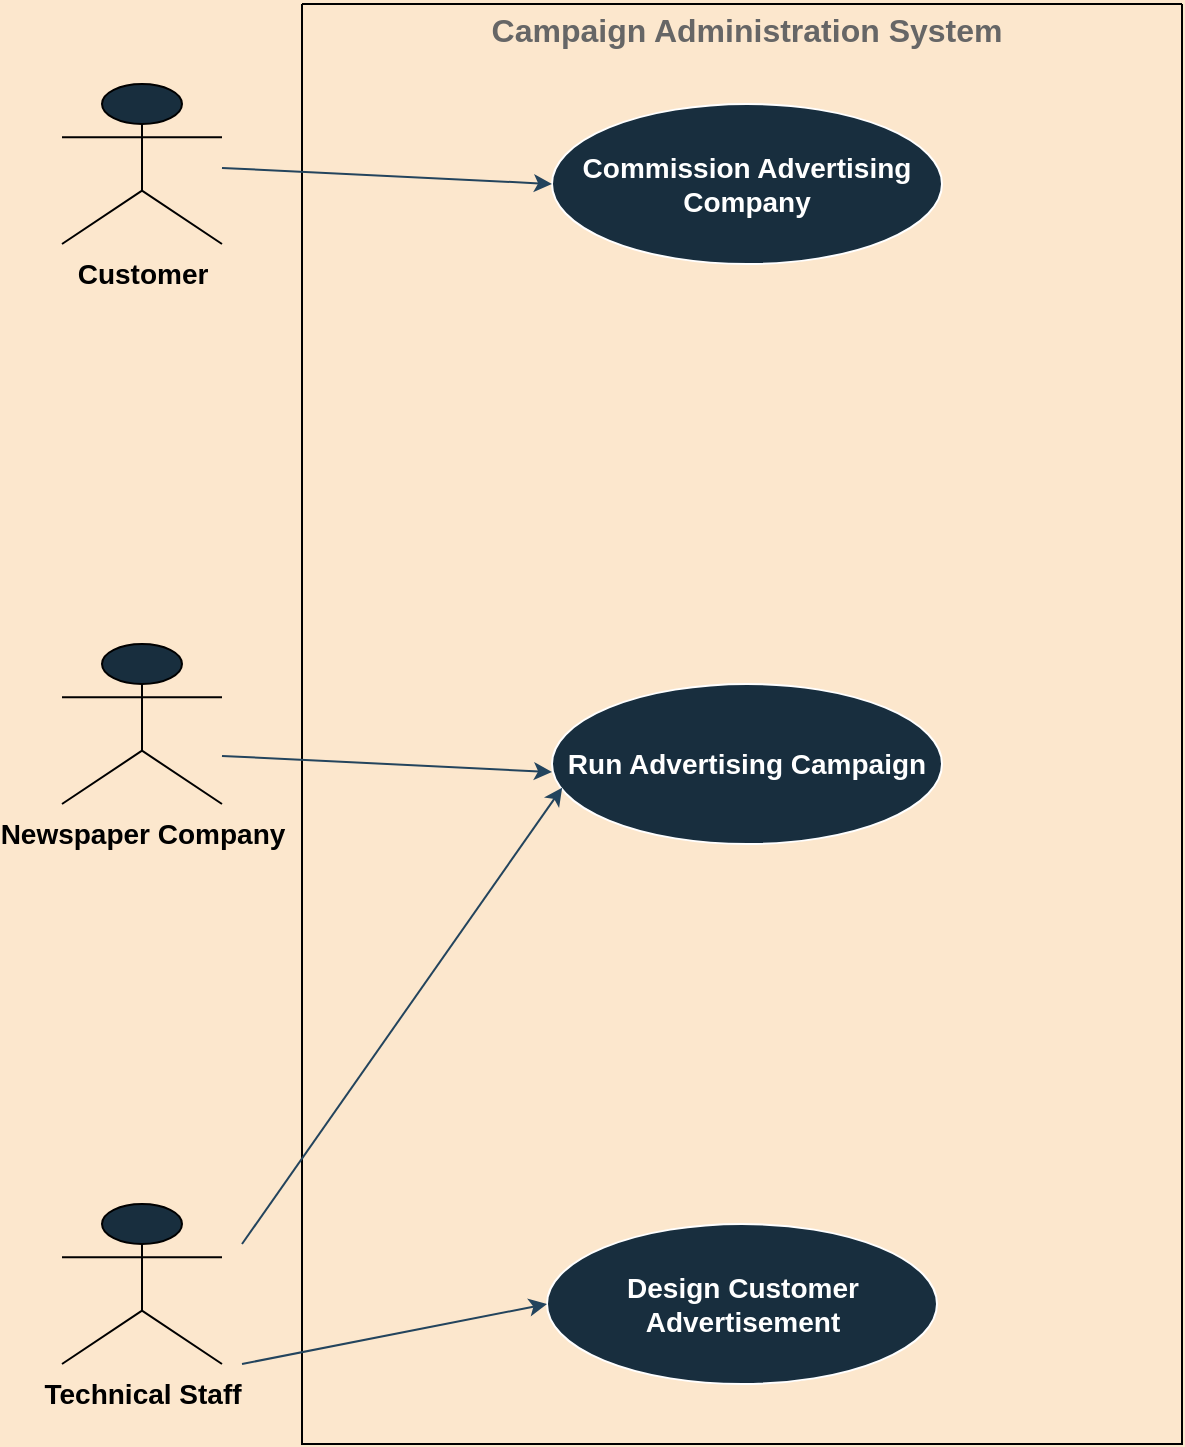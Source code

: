 <mxfile version="20.4.1" type="device"><diagram id="Jk5crHope7DdcI317S4J" name="Page-1"><mxGraphModel dx="1038" dy="489" grid="1" gridSize="10" guides="1" tooltips="1" connect="1" arrows="1" fold="1" page="1" pageScale="1" pageWidth="850" pageHeight="1100" background="#FCE7CD" math="0" shadow="0"><root><mxCell id="0"/><mxCell id="1" parent="0"/><mxCell id="vuNBf7Ug2iaC0xwd1dQJ-1" value="" style="swimlane;startSize=0;fillColor=#182E3E;strokeColor=#000000;fontColor=#FFFFFF;" parent="1" vertex="1"><mxGeometry x="240" y="40" width="440" height="720" as="geometry"/></mxCell><mxCell id="vuNBf7Ug2iaC0xwd1dQJ-5" value="&lt;b&gt;&lt;font style=&quot;font-size: 14px;&quot;&gt;Commission Advertising Company&lt;/font&gt;&lt;/b&gt;" style="ellipse;whiteSpace=wrap;html=1;fillColor=#182E3E;strokeColor=#FFFFFF;fontColor=#FFFFFF;" parent="vuNBf7Ug2iaC0xwd1dQJ-1" vertex="1"><mxGeometry x="125" y="50" width="195" height="80" as="geometry"/></mxCell><mxCell id="vuNBf7Ug2iaC0xwd1dQJ-6" value="&lt;b&gt;&lt;font style=&quot;font-size: 14px;&quot;&gt;Design Customer Advertisement&lt;/font&gt;&lt;/b&gt;" style="ellipse;whiteSpace=wrap;html=1;fillColor=#182E3E;strokeColor=#FFFFFF;fontColor=#FFFFFF;" parent="vuNBf7Ug2iaC0xwd1dQJ-1" vertex="1"><mxGeometry x="122.5" y="610" width="195" height="80" as="geometry"/></mxCell><mxCell id="vuNBf7Ug2iaC0xwd1dQJ-7" value="&lt;b&gt;&lt;font style=&quot;font-size: 14px;&quot;&gt;Run Advertising Campaign&lt;/font&gt;&lt;/b&gt;" style="ellipse;whiteSpace=wrap;html=1;fillColor=#182E3E;strokeColor=#FFFFFF;fontColor=#FFFFFF;" parent="vuNBf7Ug2iaC0xwd1dQJ-1" vertex="1"><mxGeometry x="125" y="340" width="195" height="80" as="geometry"/></mxCell><mxCell id="vuNBf7Ug2iaC0xwd1dQJ-10" value="" style="endArrow=classic;html=1;rounded=0;strokeColor=#23445D;fontSize=16;fontColor=#666666;entryX=0;entryY=0.5;entryDx=0;entryDy=0;" parent="vuNBf7Ug2iaC0xwd1dQJ-1" edge="1"><mxGeometry width="50" height="50" relative="1" as="geometry"><mxPoint x="-40" y="375.971" as="sourcePoint"/><mxPoint x="125" y="384.02" as="targetPoint"/></mxGeometry></mxCell><mxCell id="vuNBf7Ug2iaC0xwd1dQJ-2" value="&lt;b&gt;&lt;font style=&quot;font-size: 14px;&quot; color=&quot;#000000&quot;&gt;Customer&lt;/font&gt;&lt;/b&gt;" style="shape=umlActor;verticalLabelPosition=bottom;verticalAlign=top;html=1;outlineConnect=0;fillColor=#182E3E;strokeColor=#000000;fontColor=#FFFFFF;" parent="1" vertex="1"><mxGeometry x="120" y="80" width="80" height="80" as="geometry"/></mxCell><mxCell id="vuNBf7Ug2iaC0xwd1dQJ-3" value="&lt;font size=&quot;1&quot; color=&quot;#000000&quot;&gt;&lt;b style=&quot;font-size: 14px;&quot;&gt;Technical Staff&lt;/b&gt;&lt;/font&gt;" style="shape=umlActor;verticalLabelPosition=bottom;verticalAlign=top;html=1;outlineConnect=0;fillColor=#182E3E;strokeColor=#000000;fontColor=#FFFFFF;" parent="1" vertex="1"><mxGeometry x="120" y="640" width="80" height="80" as="geometry"/></mxCell><mxCell id="vuNBf7Ug2iaC0xwd1dQJ-4" value="&lt;b&gt;&lt;font color=&quot;#000000&quot; style=&quot;font-size: 14px;&quot;&gt;Newspaper Company&lt;/font&gt;&lt;/b&gt;" style="shape=umlActor;verticalLabelPosition=bottom;verticalAlign=top;html=1;outlineConnect=0;fillColor=#182E3E;strokeColor=#000000;fontColor=#FFFFFF;" parent="1" vertex="1"><mxGeometry x="120" y="360" width="80" height="80" as="geometry"/></mxCell><mxCell id="vuNBf7Ug2iaC0xwd1dQJ-8" value="&lt;b&gt;&lt;font style=&quot;font-size: 16px;&quot;&gt;Campaign Administration System&lt;/font&gt;&lt;/b&gt;" style="text;html=1;align=center;verticalAlign=middle;resizable=0;points=[];autosize=1;strokeColor=none;fillColor=none;fontSize=14;fontColor=#666666;" parent="1" vertex="1"><mxGeometry x="322" y="38" width="280" height="30" as="geometry"/></mxCell><mxCell id="vuNBf7Ug2iaC0xwd1dQJ-9" value="" style="endArrow=classic;html=1;rounded=0;strokeColor=#23445D;fontSize=16;fontColor=#666666;entryX=0;entryY=0.5;entryDx=0;entryDy=0;" parent="1" source="vuNBf7Ug2iaC0xwd1dQJ-2" target="vuNBf7Ug2iaC0xwd1dQJ-5" edge="1"><mxGeometry width="50" height="50" relative="1" as="geometry"><mxPoint x="310" y="180" as="sourcePoint"/><mxPoint x="360" y="130" as="targetPoint"/></mxGeometry></mxCell><mxCell id="vuNBf7Ug2iaC0xwd1dQJ-11" value="" style="endArrow=classic;html=1;rounded=0;strokeColor=#23445D;fontSize=16;fontColor=#666666;entryX=0.026;entryY=0.648;entryDx=0;entryDy=0;entryPerimeter=0;" parent="1" target="vuNBf7Ug2iaC0xwd1dQJ-7" edge="1"><mxGeometry width="50" height="50" relative="1" as="geometry"><mxPoint x="210" y="660" as="sourcePoint"/><mxPoint x="340" y="590" as="targetPoint"/></mxGeometry></mxCell><mxCell id="vuNBf7Ug2iaC0xwd1dQJ-13" value="" style="endArrow=classic;html=1;rounded=0;strokeColor=#23445D;fontSize=16;fontColor=#666666;entryX=0;entryY=0.5;entryDx=0;entryDy=0;" parent="1" target="vuNBf7Ug2iaC0xwd1dQJ-6" edge="1"><mxGeometry width="50" height="50" relative="1" as="geometry"><mxPoint x="210" y="720" as="sourcePoint"/><mxPoint x="420" y="560" as="targetPoint"/></mxGeometry></mxCell></root></mxGraphModel></diagram></mxfile>